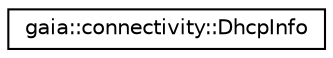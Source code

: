 digraph G
{
  edge [fontname="Helvetica",fontsize="10",labelfontname="Helvetica",labelfontsize="10"];
  node [fontname="Helvetica",fontsize="10",shape=record];
  rankdir=LR;
  Node1 [label="gaia::connectivity::DhcpInfo",height=0.2,width=0.4,color="black", fillcolor="white", style="filled",URL="$d4/d11/classgaia_1_1connectivity_1_1_dhcp_info.html",tooltip="The class provides the information for the current DHCP information."];
}
